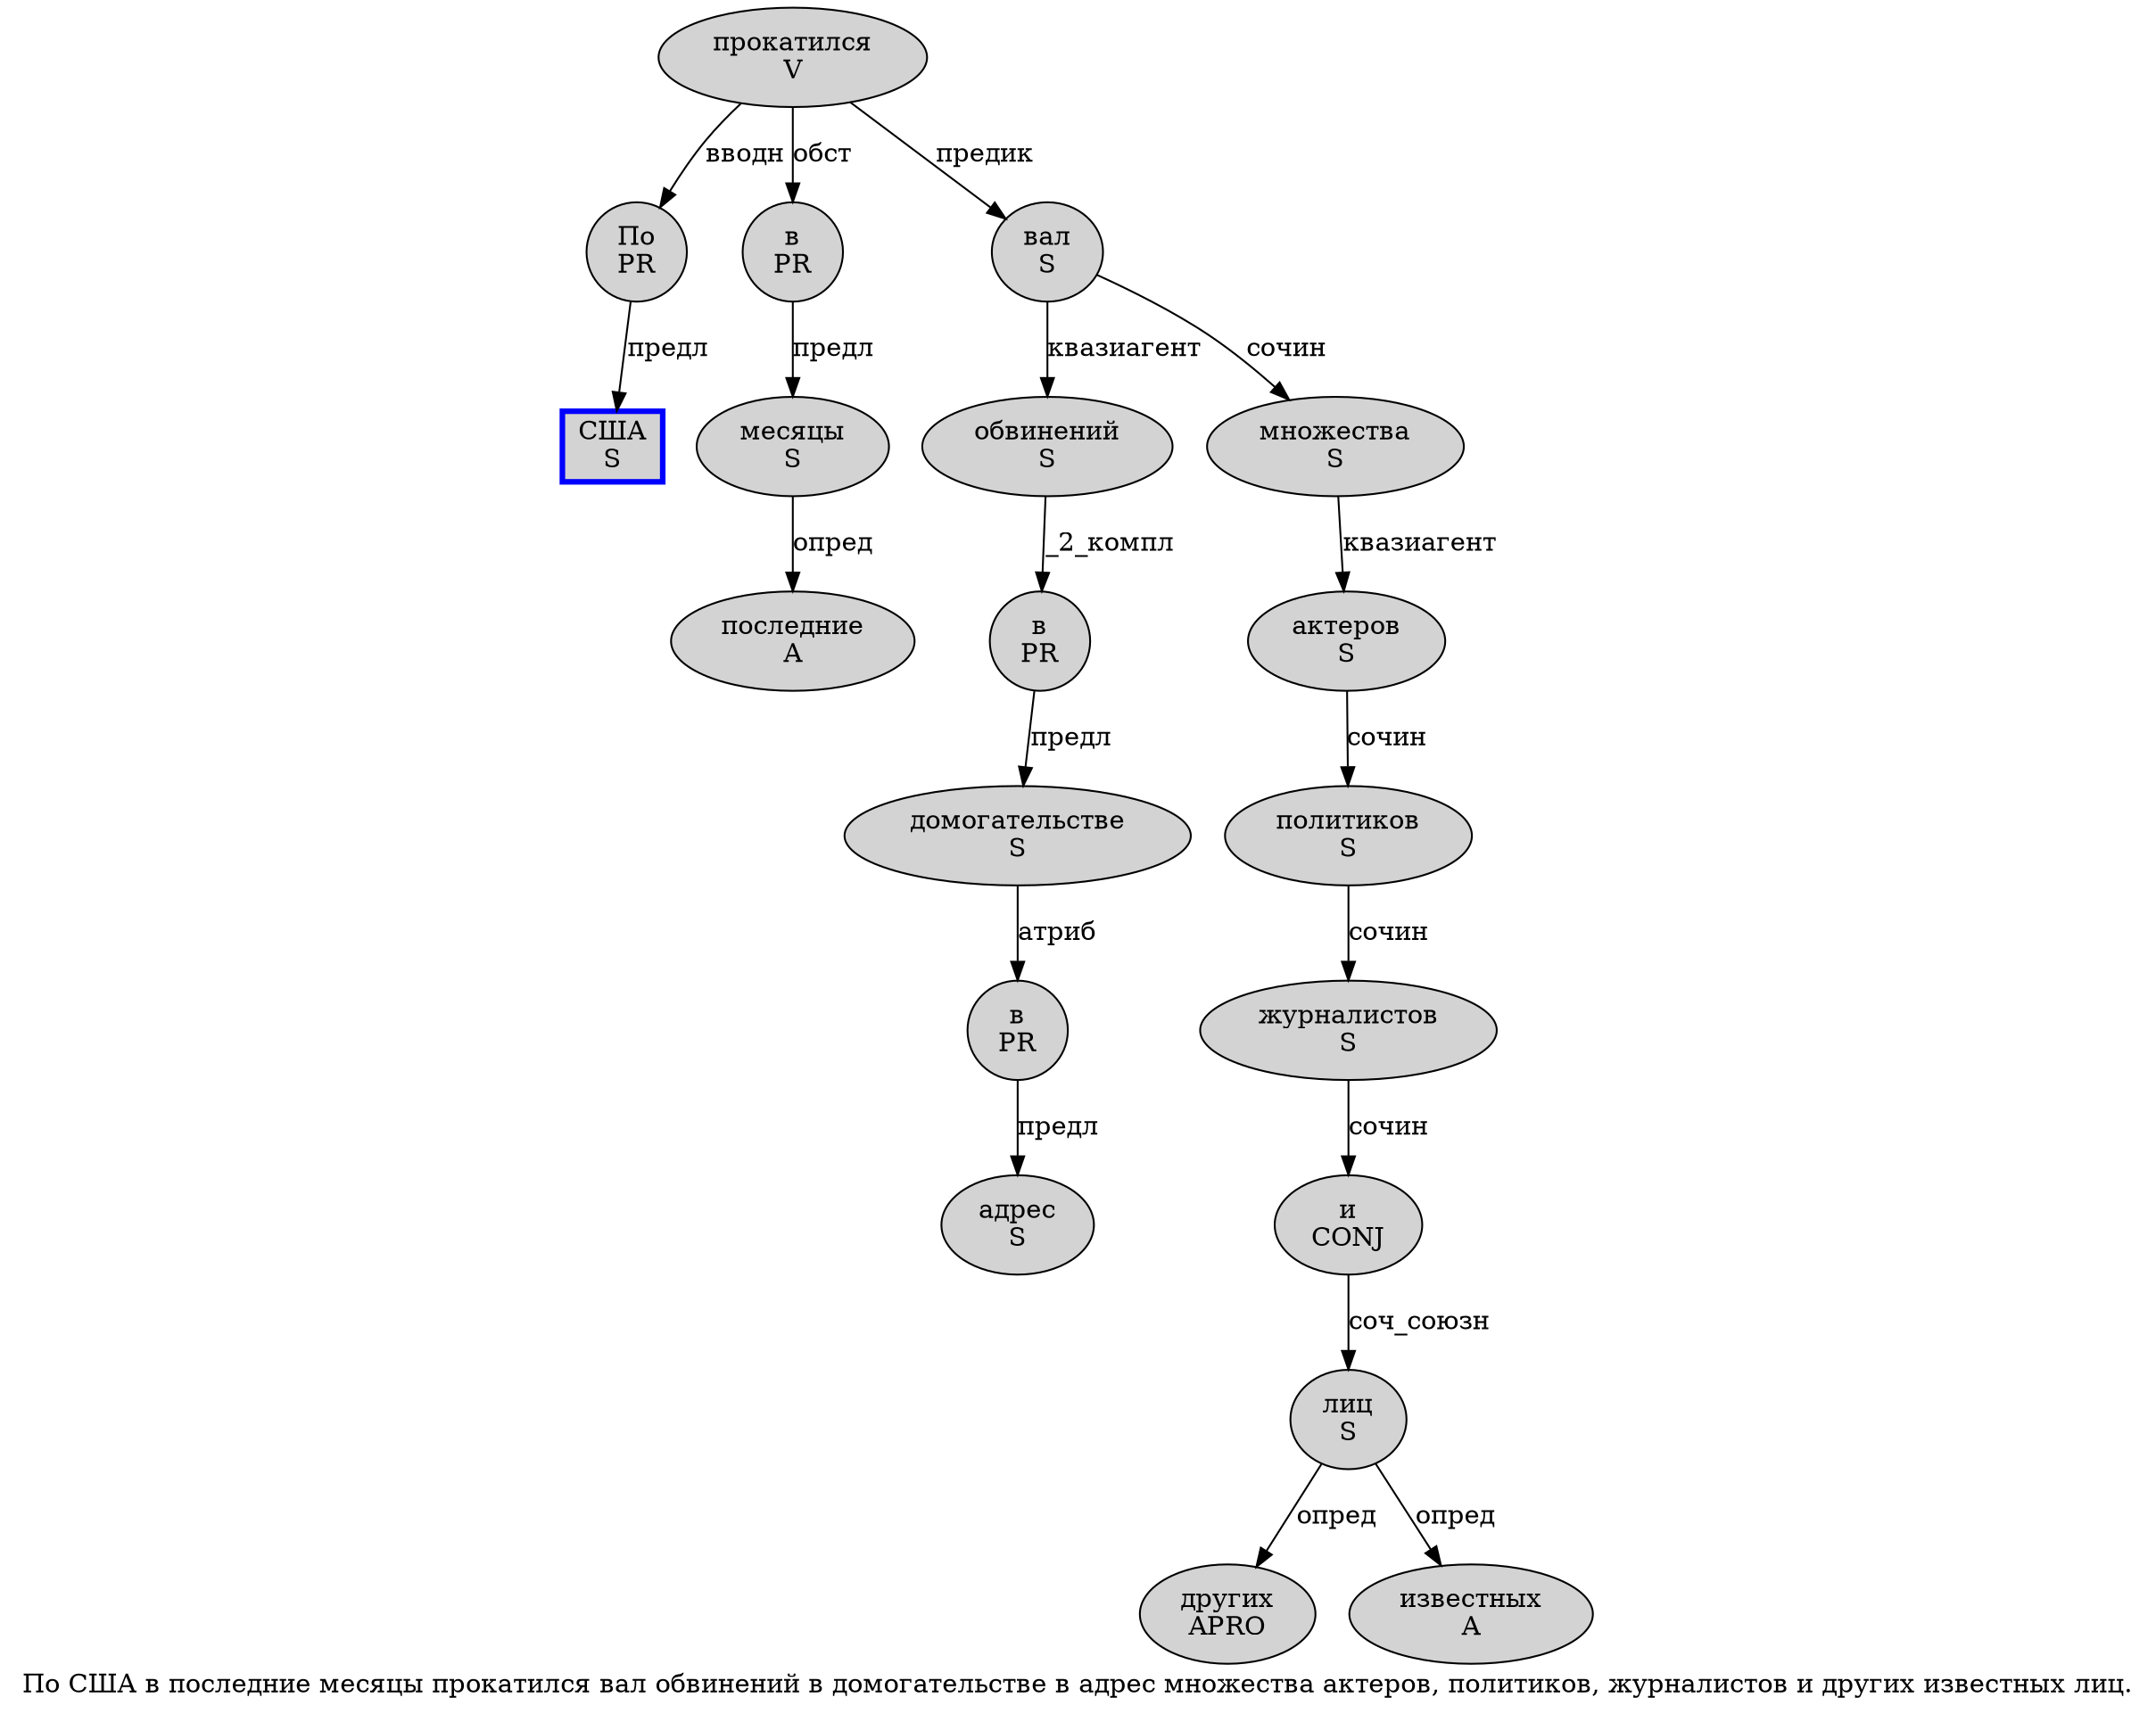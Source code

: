 digraph SENTENCE_1151 {
	graph [label="По США в последние месяцы прокатился вал обвинений в домогательстве в адрес множества актеров, политиков, журналистов и других известных лиц."]
	node [style=filled]
		0 [label="По
PR" color="" fillcolor=lightgray penwidth=1 shape=ellipse]
		1 [label="США
S" color=blue fillcolor=lightgray penwidth=3 shape=box]
		2 [label="в
PR" color="" fillcolor=lightgray penwidth=1 shape=ellipse]
		3 [label="последние
A" color="" fillcolor=lightgray penwidth=1 shape=ellipse]
		4 [label="месяцы
S" color="" fillcolor=lightgray penwidth=1 shape=ellipse]
		5 [label="прокатился
V" color="" fillcolor=lightgray penwidth=1 shape=ellipse]
		6 [label="вал
S" color="" fillcolor=lightgray penwidth=1 shape=ellipse]
		7 [label="обвинений
S" color="" fillcolor=lightgray penwidth=1 shape=ellipse]
		8 [label="в
PR" color="" fillcolor=lightgray penwidth=1 shape=ellipse]
		9 [label="домогательстве
S" color="" fillcolor=lightgray penwidth=1 shape=ellipse]
		10 [label="в
PR" color="" fillcolor=lightgray penwidth=1 shape=ellipse]
		11 [label="адрес
S" color="" fillcolor=lightgray penwidth=1 shape=ellipse]
		12 [label="множества
S" color="" fillcolor=lightgray penwidth=1 shape=ellipse]
		13 [label="актеров
S" color="" fillcolor=lightgray penwidth=1 shape=ellipse]
		15 [label="политиков
S" color="" fillcolor=lightgray penwidth=1 shape=ellipse]
		17 [label="журналистов
S" color="" fillcolor=lightgray penwidth=1 shape=ellipse]
		18 [label="и
CONJ" color="" fillcolor=lightgray penwidth=1 shape=ellipse]
		19 [label="других
APRO" color="" fillcolor=lightgray penwidth=1 shape=ellipse]
		20 [label="известных
A" color="" fillcolor=lightgray penwidth=1 shape=ellipse]
		21 [label="лиц
S" color="" fillcolor=lightgray penwidth=1 shape=ellipse]
			12 -> 13 [label="квазиагент"]
			9 -> 10 [label="атриб"]
			10 -> 11 [label="предл"]
			18 -> 21 [label="соч_союзн"]
			2 -> 4 [label="предл"]
			6 -> 7 [label="квазиагент"]
			6 -> 12 [label="сочин"]
			21 -> 19 [label="опред"]
			21 -> 20 [label="опред"]
			0 -> 1 [label="предл"]
			13 -> 15 [label="сочин"]
			4 -> 3 [label="опред"]
			8 -> 9 [label="предл"]
			15 -> 17 [label="сочин"]
			5 -> 0 [label="вводн"]
			5 -> 2 [label="обст"]
			5 -> 6 [label="предик"]
			7 -> 8 [label="_2_компл"]
			17 -> 18 [label="сочин"]
}